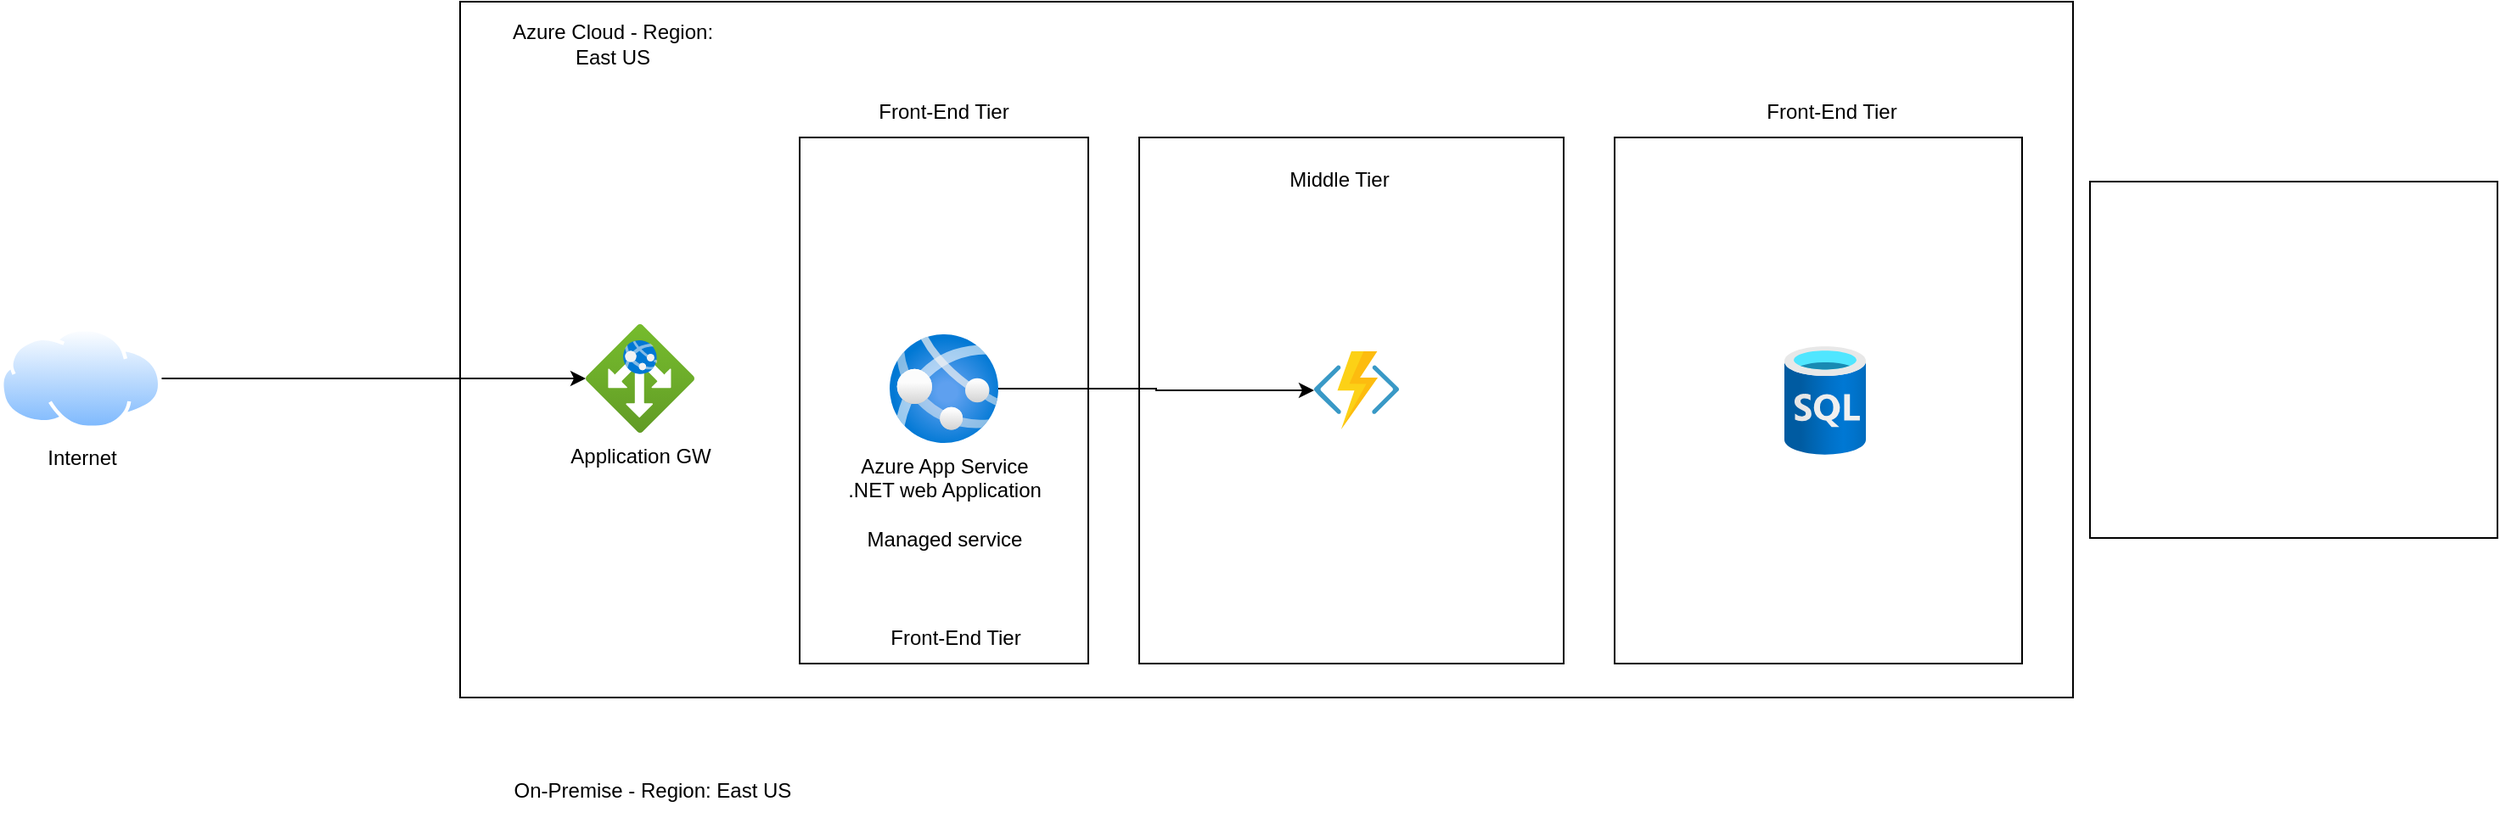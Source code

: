 <mxfile version="21.6.5" type="github">
  <diagram name="Page-1" id="alPhshSXl5excG2jQ6qK">
    <mxGraphModel dx="1434" dy="770" grid="1" gridSize="10" guides="1" tooltips="1" connect="1" arrows="1" fold="1" page="1" pageScale="1" pageWidth="827" pageHeight="1169" math="0" shadow="0">
      <root>
        <mxCell id="0" />
        <mxCell id="1" parent="0" />
        <mxCell id="oIyeds10D-Jy80htqhCC-4" value="" style="rounded=0;whiteSpace=wrap;html=1;" parent="1" vertex="1">
          <mxGeometry x="340" y="40" width="950" height="410" as="geometry" />
        </mxCell>
        <mxCell id="oIyeds10D-Jy80htqhCC-5" value="" style="rounded=0;whiteSpace=wrap;html=1;" parent="1" vertex="1">
          <mxGeometry x="540" y="120" width="170" height="310" as="geometry" />
        </mxCell>
        <mxCell id="oIyeds10D-Jy80htqhCC-6" value="" style="rounded=0;whiteSpace=wrap;html=1;" parent="1" vertex="1">
          <mxGeometry x="740" y="120" width="250" height="310" as="geometry" />
        </mxCell>
        <mxCell id="oIyeds10D-Jy80htqhCC-7" value="" style="rounded=0;whiteSpace=wrap;html=1;" parent="1" vertex="1">
          <mxGeometry x="1020" y="120" width="240" height="310" as="geometry" />
        </mxCell>
        <mxCell id="oIyeds10D-Jy80htqhCC-21" value="Front-End Tier&lt;br&gt;" style="text;strokeColor=none;align=center;fillColor=none;html=1;verticalAlign=middle;whiteSpace=wrap;rounded=0;" parent="1" vertex="1">
          <mxGeometry x="584" y="400" width="96" height="30" as="geometry" />
        </mxCell>
        <mxCell id="oIyeds10D-Jy80htqhCC-22" value="Middle Tier" style="text;strokeColor=none;align=center;fillColor=none;html=1;verticalAlign=middle;whiteSpace=wrap;rounded=0;" parent="1" vertex="1">
          <mxGeometry x="810" y="130" width="96" height="30" as="geometry" />
        </mxCell>
        <mxCell id="oIyeds10D-Jy80htqhCC-23" value="Front-End Tier&lt;br&gt;" style="text;strokeColor=none;align=center;fillColor=none;html=1;verticalAlign=middle;whiteSpace=wrap;rounded=0;" parent="1" vertex="1">
          <mxGeometry x="577" y="90" width="96" height="30" as="geometry" />
        </mxCell>
        <mxCell id="oIyeds10D-Jy80htqhCC-24" value="Front-End Tier&lt;br&gt;" style="text;strokeColor=none;align=center;fillColor=none;html=1;verticalAlign=middle;whiteSpace=wrap;rounded=0;" parent="1" vertex="1">
          <mxGeometry x="1100" y="90" width="96" height="30" as="geometry" />
        </mxCell>
        <mxCell id="oIyeds10D-Jy80htqhCC-1" value="Application GW" style="image;aspect=fixed;html=1;points=[];align=center;fontSize=12;image=img/lib/azure2/networking/Application_Gateways.svg;" parent="1" vertex="1">
          <mxGeometry x="414" y="230" width="64" height="64" as="geometry" />
        </mxCell>
        <mxCell id="oIyeds10D-Jy80htqhCC-3" style="edgeStyle=orthogonalEdgeStyle;rounded=0;orthogonalLoop=1;jettySize=auto;html=1;" parent="1" source="oIyeds10D-Jy80htqhCC-2" target="oIyeds10D-Jy80htqhCC-1" edge="1">
          <mxGeometry relative="1" as="geometry" />
        </mxCell>
        <mxCell id="oIyeds10D-Jy80htqhCC-2" value="Internet" style="image;aspect=fixed;perimeter=ellipsePerimeter;html=1;align=center;shadow=0;dashed=0;spacingTop=3;image=img/lib/active_directory/internet_cloud.svg;" parent="1" vertex="1">
          <mxGeometry x="69" y="232" width="95.24" height="60" as="geometry" />
        </mxCell>
        <mxCell id="jGVcuTMuIBffWscYEj-w-8" style="edgeStyle=orthogonalEdgeStyle;rounded=0;orthogonalLoop=1;jettySize=auto;html=1;" edge="1" parent="1" source="oIyeds10D-Jy80htqhCC-25" target="oIyeds10D-Jy80htqhCC-26">
          <mxGeometry relative="1" as="geometry" />
        </mxCell>
        <mxCell id="oIyeds10D-Jy80htqhCC-25" value="Azure App Service&lt;br&gt;.NET web Application&lt;br&gt;&lt;br&gt;Managed service&lt;br&gt;" style="image;aspect=fixed;html=1;points=[];align=center;fontSize=12;image=img/lib/azure2/app_services/App_Services.svg;" parent="1" vertex="1">
          <mxGeometry x="593" y="236" width="64" height="64" as="geometry" />
        </mxCell>
        <mxCell id="oIyeds10D-Jy80htqhCC-26" value="" style="image;sketch=0;aspect=fixed;html=1;points=[];align=center;fontSize=12;image=img/lib/mscae/Functions.svg;" parent="1" vertex="1">
          <mxGeometry x="843" y="246" width="50" height="46" as="geometry" />
        </mxCell>
        <mxCell id="oIyeds10D-Jy80htqhCC-27" value="" style="image;aspect=fixed;html=1;points=[];align=center;fontSize=12;image=img/lib/azure2/databases/SQL_Database.svg;" parent="1" vertex="1">
          <mxGeometry x="1120" y="243" width="48" height="64" as="geometry" />
        </mxCell>
        <mxCell id="jGVcuTMuIBffWscYEj-w-1" value="Azure Cloud - Region: East US" style="text;strokeColor=none;align=center;fillColor=none;html=1;verticalAlign=middle;whiteSpace=wrap;rounded=0;" vertex="1" parent="1">
          <mxGeometry x="360" y="50" width="140" height="30" as="geometry" />
        </mxCell>
        <mxCell id="jGVcuTMuIBffWscYEj-w-3" value="" style="rounded=0;whiteSpace=wrap;html=1;" vertex="1" parent="1">
          <mxGeometry x="1300" y="146" width="240" height="210" as="geometry" />
        </mxCell>
        <mxCell id="jGVcuTMuIBffWscYEj-w-4" value="On-Premise - Region: East US" style="text;strokeColor=none;align=center;fillColor=none;html=1;verticalAlign=middle;whiteSpace=wrap;rounded=0;" vertex="1" parent="1">
          <mxGeometry x="340" y="490" width="227" height="30" as="geometry" />
        </mxCell>
      </root>
    </mxGraphModel>
  </diagram>
</mxfile>

